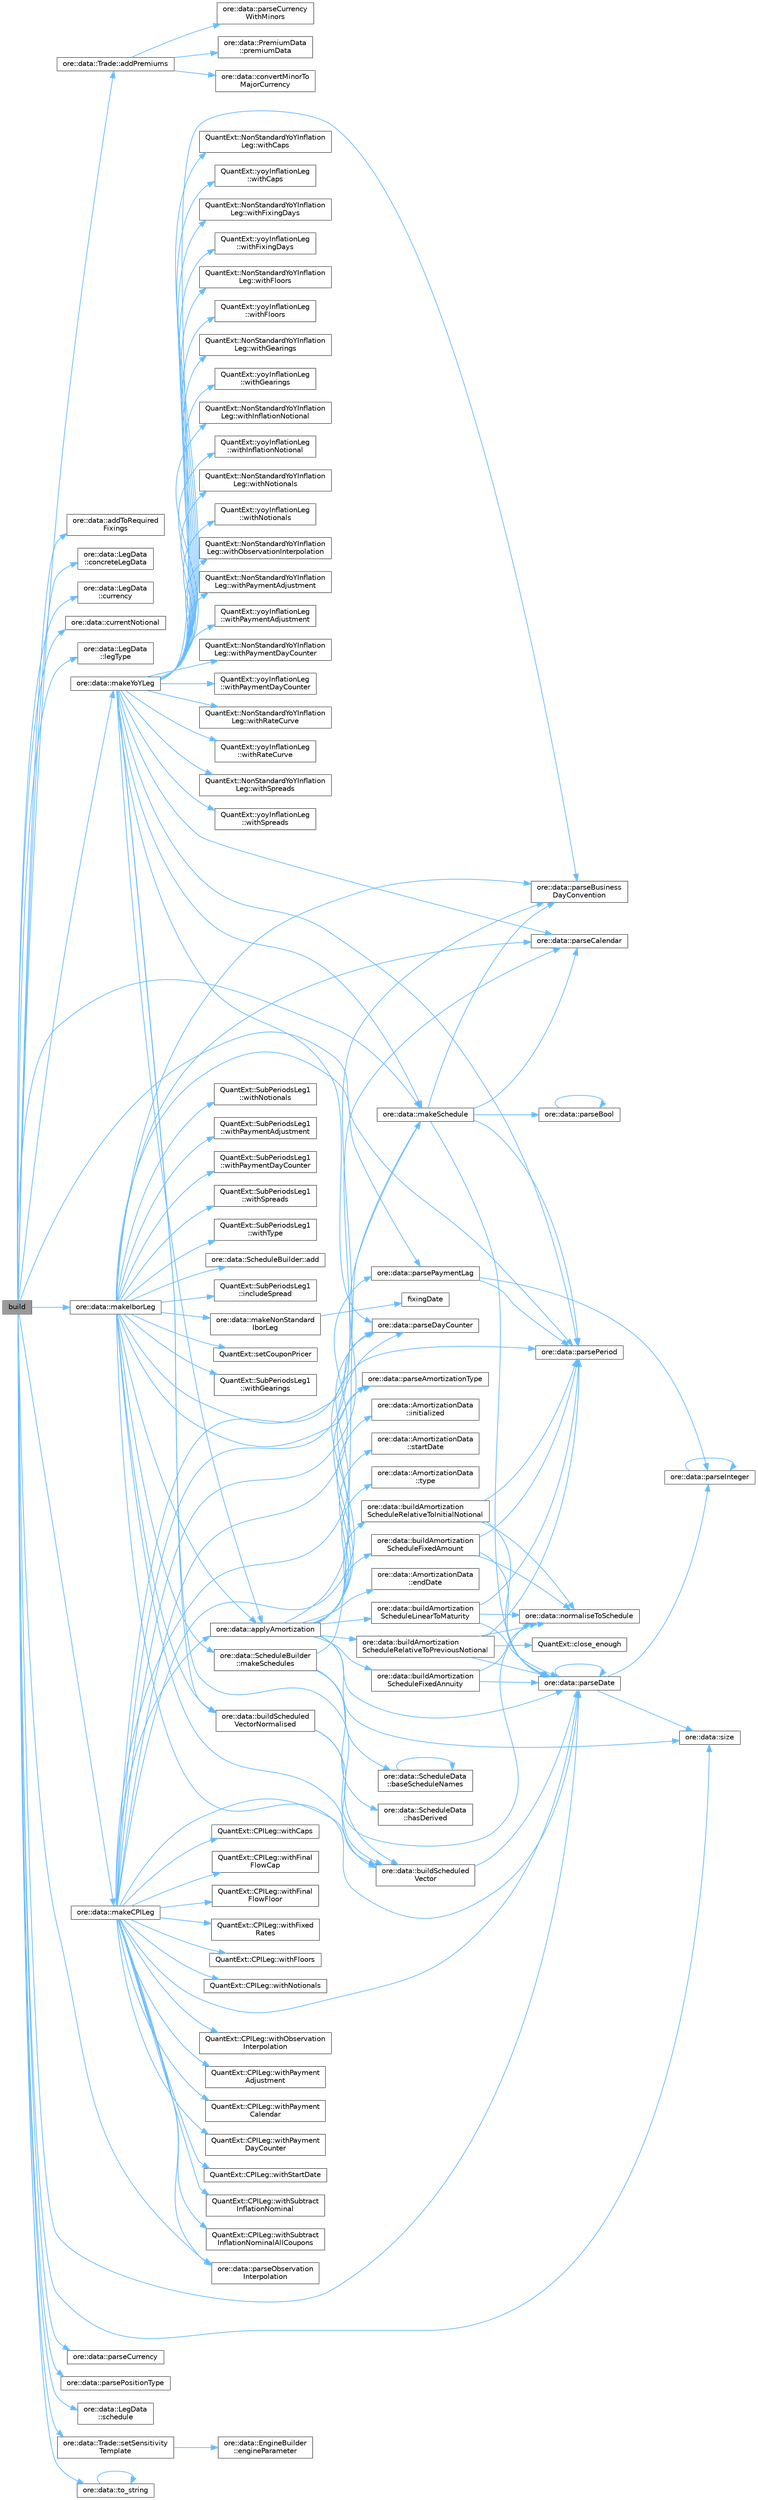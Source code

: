 digraph "build"
{
 // INTERACTIVE_SVG=YES
 // LATEX_PDF_SIZE
  bgcolor="transparent";
  edge [fontname=Helvetica,fontsize=10,labelfontname=Helvetica,labelfontsize=10];
  node [fontname=Helvetica,fontsize=10,shape=box,height=0.2,width=0.4];
  rankdir="LR";
  Node1 [label="build",height=0.2,width=0.4,color="gray40", fillcolor="grey60", style="filled", fontcolor="black",tooltip=" "];
  Node1 -> Node2 [color="steelblue1",style="solid"];
  Node2 [label="ore::data::Trade::addPremiums",height=0.2,width=0.4,color="grey40", fillcolor="white", style="filled",URL="$classore_1_1data_1_1_trade.html#a775ea85ca706b8f39e0b3c24a1262b57",tooltip=" "];
  Node2 -> Node3 [color="steelblue1",style="solid"];
  Node3 [label="ore::data::convertMinorTo\lMajorCurrency",height=0.2,width=0.4,color="grey40", fillcolor="white", style="filled",URL="$group__utilities.html#ga63a24b69574b9f0dc9f49cddbcaa242e",tooltip="Convert a value from a minor ccy to major."];
  Node2 -> Node4 [color="steelblue1",style="solid"];
  Node4 [label="ore::data::parseCurrency\lWithMinors",height=0.2,width=0.4,color="grey40", fillcolor="white", style="filled",URL="$group__utilities.html#ga5816082aca07feca7ec905758bd09392",tooltip="Convert text to QuantLib::Currency."];
  Node2 -> Node5 [color="steelblue1",style="solid"];
  Node5 [label="ore::data::PremiumData\l::premiumData",height=0.2,width=0.4,color="grey40", fillcolor="white", style="filled",URL="$classore_1_1data_1_1_premium_data.html#a123c02cf2a8c6d52ae16203dbde172fa",tooltip=" "];
  Node1 -> Node6 [color="steelblue1",style="solid"];
  Node6 [label="ore::data::addToRequired\lFixings",height=0.2,width=0.4,color="grey40", fillcolor="white", style="filled",URL="$namespaceore_1_1data.html#a7453cd5f9e91b39da1712c6207aca462",tooltip=" "];
  Node1 -> Node7 [color="steelblue1",style="solid"];
  Node7 [label="ore::data::LegData\l::concreteLegData",height=0.2,width=0.4,color="grey40", fillcolor="white", style="filled",URL="$classore_1_1data_1_1_leg_data.html#addf7fbf413fc9870bf7c88a4b3904f3c",tooltip=" "];
  Node1 -> Node8 [color="steelblue1",style="solid"];
  Node8 [label="ore::data::LegData\l::currency",height=0.2,width=0.4,color="grey40", fillcolor="white", style="filled",URL="$classore_1_1data_1_1_leg_data.html#a14dac022d83c5fa9597e6344199a41b6",tooltip=" "];
  Node1 -> Node9 [color="steelblue1",style="solid"];
  Node9 [label="ore::data::currentNotional",height=0.2,width=0.4,color="grey40", fillcolor="white", style="filled",URL="$namespaceore_1_1data.html#a43e91fce1c1cb13a28fa91d7d893109d",tooltip=" "];
  Node1 -> Node10 [color="steelblue1",style="solid"];
  Node10 [label="ore::data::LegData\l::legType",height=0.2,width=0.4,color="grey40", fillcolor="white", style="filled",URL="$classore_1_1data_1_1_leg_data.html#a81b9d9c795e1f72812f0da9b14382f4a",tooltip=" "];
  Node1 -> Node11 [color="steelblue1",style="solid"];
  Node11 [label="ore::data::makeCPILeg",height=0.2,width=0.4,color="grey40", fillcolor="white", style="filled",URL="$namespaceore_1_1data.html#a9acc77c037e133c7d0d774e134ec6001",tooltip=" "];
  Node11 -> Node12 [color="steelblue1",style="solid"];
  Node12 [label="ore::data::applyAmortization",height=0.2,width=0.4,color="grey40", fillcolor="white", style="filled",URL="$namespaceore_1_1data.html#a51a0ccd1027fb275bb214f1baaaa2986",tooltip=" "];
  Node12 -> Node13 [color="steelblue1",style="solid"];
  Node13 [label="ore::data::buildAmortization\lScheduleFixedAmount",height=0.2,width=0.4,color="grey40", fillcolor="white", style="filled",URL="$namespaceore_1_1data.html#a3f75d0993cfbe5fbe70dc1fc44f62e25",tooltip=" "];
  Node13 -> Node14 [color="steelblue1",style="solid"];
  Node14 [label="ore::data::normaliseToSchedule",height=0.2,width=0.4,color="grey40", fillcolor="white", style="filled",URL="$namespaceore_1_1data.html#a05260d9174de60219e7cd128e76819f0",tooltip=" "];
  Node13 -> Node15 [color="steelblue1",style="solid"];
  Node15 [label="ore::data::parseDate",height=0.2,width=0.4,color="grey40", fillcolor="white", style="filled",URL="$group__utilities.html#ga59b5fdda574d90facae95dec2d13040d",tooltip="Convert std::string to QuantLib::Date."];
  Node15 -> Node15 [color="steelblue1",style="solid"];
  Node15 -> Node16 [color="steelblue1",style="solid"];
  Node16 [label="ore::data::parseInteger",height=0.2,width=0.4,color="grey40", fillcolor="white", style="filled",URL="$group__utilities.html#gaecd67eda4fb5f4859bb8f6d383547721",tooltip="Convert text to QuantLib::Integer."];
  Node16 -> Node16 [color="steelblue1",style="solid"];
  Node15 -> Node17 [color="steelblue1",style="solid"];
  Node17 [label="ore::data::size",height=0.2,width=0.4,color="grey40", fillcolor="white", style="filled",URL="$namespaceore_1_1data.html#a777e216dee6069b548bb87da7152699e",tooltip=" "];
  Node13 -> Node18 [color="steelblue1",style="solid"];
  Node18 [label="ore::data::parsePeriod",height=0.2,width=0.4,color="grey40", fillcolor="white", style="filled",URL="$group__utilities.html#ga8e0623e2cb01e250e9cfec4619256208",tooltip="Convert text to QuantLib::Period."];
  Node12 -> Node19 [color="steelblue1",style="solid"];
  Node19 [label="ore::data::buildAmortization\lScheduleFixedAnnuity",height=0.2,width=0.4,color="grey40", fillcolor="white", style="filled",URL="$namespaceore_1_1data.html#a780fd2c0c5fc502dfb7c5d888ed4d691",tooltip=" "];
  Node19 -> Node14 [color="steelblue1",style="solid"];
  Node19 -> Node15 [color="steelblue1",style="solid"];
  Node12 -> Node20 [color="steelblue1",style="solid"];
  Node20 [label="ore::data::buildAmortization\lScheduleLinearToMaturity",height=0.2,width=0.4,color="grey40", fillcolor="white", style="filled",URL="$namespaceore_1_1data.html#a28ae531d5d86c7011eabb39109863f8b",tooltip=" "];
  Node20 -> Node14 [color="steelblue1",style="solid"];
  Node20 -> Node15 [color="steelblue1",style="solid"];
  Node20 -> Node18 [color="steelblue1",style="solid"];
  Node12 -> Node21 [color="steelblue1",style="solid"];
  Node21 [label="ore::data::buildAmortization\lScheduleRelativeToInitialNotional",height=0.2,width=0.4,color="grey40", fillcolor="white", style="filled",URL="$namespaceore_1_1data.html#a4263844bbd362ebdc0149606a5bfc5b2",tooltip=" "];
  Node21 -> Node14 [color="steelblue1",style="solid"];
  Node21 -> Node15 [color="steelblue1",style="solid"];
  Node21 -> Node18 [color="steelblue1",style="solid"];
  Node12 -> Node22 [color="steelblue1",style="solid"];
  Node22 [label="ore::data::buildAmortization\lScheduleRelativeToPreviousNotional",height=0.2,width=0.4,color="grey40", fillcolor="white", style="filled",URL="$namespaceore_1_1data.html#a59edcdbd4edbdf0262bfa5d3f89829f9",tooltip=" "];
  Node22 -> Node23 [color="steelblue1",style="solid"];
  Node23 [label="QuantExt::close_enough",height=0.2,width=0.4,color="grey40", fillcolor="white", style="filled",URL="C:/dev/ORE/documentation/QuantExt/doc/quantext.tag$namespace_quant_ext.html#a1cab4fb6a720eff245acb9f3a7a9e7c5",tooltip=" "];
  Node22 -> Node14 [color="steelblue1",style="solid"];
  Node22 -> Node15 [color="steelblue1",style="solid"];
  Node22 -> Node18 [color="steelblue1",style="solid"];
  Node12 -> Node24 [color="steelblue1",style="solid"];
  Node24 [label="ore::data::AmortizationData\l::endDate",height=0.2,width=0.4,color="grey40", fillcolor="white", style="filled",URL="$classore_1_1data_1_1_amortization_data.html#a3504166537d77838012952fcee44e7f1",tooltip="Amortization end date."];
  Node12 -> Node25 [color="steelblue1",style="solid"];
  Node25 [label="ore::data::AmortizationData\l::initialized",height=0.2,width=0.4,color="grey40", fillcolor="white", style="filled",URL="$classore_1_1data_1_1_amortization_data.html#afe87a180d00c685893090166d7a8dd46",tooltip=" "];
  Node12 -> Node26 [color="steelblue1",style="solid"];
  Node26 [label="ore::data::parseAmortizationType",height=0.2,width=0.4,color="grey40", fillcolor="white", style="filled",URL="$namespaceore_1_1data.html#abcf3f5cbf5b994ef81834c6dbbe9996d",tooltip=" "];
  Node12 -> Node15 [color="steelblue1",style="solid"];
  Node12 -> Node27 [color="steelblue1",style="solid"];
  Node27 [label="ore::data::parseDayCounter",height=0.2,width=0.4,color="grey40", fillcolor="white", style="filled",URL="$group__utilities.html#gaefb008d0de256c79140545d9c7549093",tooltip="Convert text to QuantLib::DayCounter."];
  Node12 -> Node17 [color="steelblue1",style="solid"];
  Node12 -> Node28 [color="steelblue1",style="solid"];
  Node28 [label="ore::data::AmortizationData\l::startDate",height=0.2,width=0.4,color="grey40", fillcolor="white", style="filled",URL="$classore_1_1data_1_1_amortization_data.html#a3c1b5eca22a456480c69c81ac5c84c70",tooltip="Amortization start date."];
  Node12 -> Node29 [color="steelblue1",style="solid"];
  Node29 [label="ore::data::AmortizationData\l::type",height=0.2,width=0.4,color="grey40", fillcolor="white", style="filled",URL="$classore_1_1data_1_1_amortization_data.html#a8c38b99dde33571036565897e2534a53",tooltip="FixedAmount, RelativeToInitialNotional, RelativeToPreviousNotional, Annuity."];
  Node11 -> Node30 [color="steelblue1",style="solid"];
  Node30 [label="ore::data::buildScheduled\lVector",height=0.2,width=0.4,color="grey40", fillcolor="white", style="filled",URL="$namespaceore_1_1data.html#a9206da3667d412d6992de0f3909beef2",tooltip=" "];
  Node30 -> Node15 [color="steelblue1",style="solid"];
  Node11 -> Node31 [color="steelblue1",style="solid"];
  Node31 [label="ore::data::makeSchedule",height=0.2,width=0.4,color="grey40", fillcolor="white", style="filled",URL="$namespaceore_1_1data.html#af158e922cf963a59228878344ca5858d",tooltip=" "];
  Node31 -> Node32 [color="steelblue1",style="solid"];
  Node32 [label="ore::data::parseBool",height=0.2,width=0.4,color="grey40", fillcolor="white", style="filled",URL="$group__utilities.html#ga94621f11193864fa1338296232dc5be9",tooltip="Convert text to bool."];
  Node32 -> Node32 [color="steelblue1",style="solid"];
  Node31 -> Node33 [color="steelblue1",style="solid"];
  Node33 [label="ore::data::parseBusiness\lDayConvention",height=0.2,width=0.4,color="grey40", fillcolor="white", style="filled",URL="$group__utilities.html#ga86adcf55f91e340ff40783964666e732",tooltip="Convert text to QuantLib::BusinessDayConvention."];
  Node31 -> Node34 [color="steelblue1",style="solid"];
  Node34 [label="ore::data::parseCalendar",height=0.2,width=0.4,color="grey40", fillcolor="white", style="filled",URL="$group__utilities.html#ga0f72d6fcccae10a674bdcd5095200f14",tooltip="Convert text to QuantLib::Calendar."];
  Node31 -> Node15 [color="steelblue1",style="solid"];
  Node31 -> Node18 [color="steelblue1",style="solid"];
  Node11 -> Node33 [color="steelblue1",style="solid"];
  Node11 -> Node34 [color="steelblue1",style="solid"];
  Node11 -> Node15 [color="steelblue1",style="solid"];
  Node11 -> Node27 [color="steelblue1",style="solid"];
  Node11 -> Node35 [color="steelblue1",style="solid"];
  Node35 [label="ore::data::parseObservation\lInterpolation",height=0.2,width=0.4,color="grey40", fillcolor="white", style="filled",URL="$group__utilities.html#ga88205ff38e6fe91e6246004d674bae1f",tooltip="Convert string to observation interpolation."];
  Node11 -> Node36 [color="steelblue1",style="solid"];
  Node36 [label="ore::data::parsePaymentLag",height=0.2,width=0.4,color="grey40", fillcolor="white", style="filled",URL="$group__utilities.html#gaaccd32117e7bb7cbec793de579976cc8",tooltip="Convert text to PaymentLag."];
  Node36 -> Node16 [color="steelblue1",style="solid"];
  Node36 -> Node18 [color="steelblue1",style="solid"];
  Node11 -> Node18 [color="steelblue1",style="solid"];
  Node11 -> Node37 [color="steelblue1",style="solid"];
  Node37 [label="QuantExt::CPILeg::withCaps",height=0.2,width=0.4,color="grey40", fillcolor="white", style="filled",URL="C:/dev/ORE/documentation/QuantExt/doc/quantext.tag$class_quant_ext_1_1_c_p_i_leg.html#a732cf2a0d9d16264251f3e5f2244821b",tooltip=" "];
  Node11 -> Node38 [color="steelblue1",style="solid"];
  Node38 [label="QuantExt::CPILeg::withFinal\lFlowCap",height=0.2,width=0.4,color="grey40", fillcolor="white", style="filled",URL="C:/dev/ORE/documentation/QuantExt/doc/quantext.tag$class_quant_ext_1_1_c_p_i_leg.html#a214e4ac79a9fcfbf49caa05c0350a732",tooltip=" "];
  Node11 -> Node39 [color="steelblue1",style="solid"];
  Node39 [label="QuantExt::CPILeg::withFinal\lFlowFloor",height=0.2,width=0.4,color="grey40", fillcolor="white", style="filled",URL="C:/dev/ORE/documentation/QuantExt/doc/quantext.tag$class_quant_ext_1_1_c_p_i_leg.html#a66a97f55a8860c7151f5b1137abdfa6d",tooltip=" "];
  Node11 -> Node40 [color="steelblue1",style="solid"];
  Node40 [label="QuantExt::CPILeg::withFixed\lRates",height=0.2,width=0.4,color="grey40", fillcolor="white", style="filled",URL="C:/dev/ORE/documentation/QuantExt/doc/quantext.tag$class_quant_ext_1_1_c_p_i_leg.html#a5cd9bfd8425f90f4fb58adb5c48545e3",tooltip=" "];
  Node11 -> Node41 [color="steelblue1",style="solid"];
  Node41 [label="QuantExt::CPILeg::withFloors",height=0.2,width=0.4,color="grey40", fillcolor="white", style="filled",URL="C:/dev/ORE/documentation/QuantExt/doc/quantext.tag$class_quant_ext_1_1_c_p_i_leg.html#aa3076fbae3496563faae13f43ec583ec",tooltip=" "];
  Node11 -> Node42 [color="steelblue1",style="solid"];
  Node42 [label="QuantExt::CPILeg::withNotionals",height=0.2,width=0.4,color="grey40", fillcolor="white", style="filled",URL="C:/dev/ORE/documentation/QuantExt/doc/quantext.tag$class_quant_ext_1_1_c_p_i_leg.html#a0507c46361d7d5c8f983e47f4d36f476",tooltip=" "];
  Node11 -> Node43 [color="steelblue1",style="solid"];
  Node43 [label="QuantExt::CPILeg::withObservation\lInterpolation",height=0.2,width=0.4,color="grey40", fillcolor="white", style="filled",URL="C:/dev/ORE/documentation/QuantExt/doc/quantext.tag$class_quant_ext_1_1_c_p_i_leg.html#af76fc29933663e5e036b069d83cd7ae4",tooltip=" "];
  Node11 -> Node44 [color="steelblue1",style="solid"];
  Node44 [label="QuantExt::CPILeg::withPayment\lAdjustment",height=0.2,width=0.4,color="grey40", fillcolor="white", style="filled",URL="C:/dev/ORE/documentation/QuantExt/doc/quantext.tag$class_quant_ext_1_1_c_p_i_leg.html#a126fda36b39cf9404d7a3436fb2f22d7",tooltip=" "];
  Node11 -> Node45 [color="steelblue1",style="solid"];
  Node45 [label="QuantExt::CPILeg::withPayment\lCalendar",height=0.2,width=0.4,color="grey40", fillcolor="white", style="filled",URL="C:/dev/ORE/documentation/QuantExt/doc/quantext.tag$class_quant_ext_1_1_c_p_i_leg.html#a9def2783e2936de77bf336de580e890b",tooltip=" "];
  Node11 -> Node46 [color="steelblue1",style="solid"];
  Node46 [label="QuantExt::CPILeg::withPayment\lDayCounter",height=0.2,width=0.4,color="grey40", fillcolor="white", style="filled",URL="C:/dev/ORE/documentation/QuantExt/doc/quantext.tag$class_quant_ext_1_1_c_p_i_leg.html#a8cfbd4b0aea1a6f33ec8e4c850f75ed2",tooltip=" "];
  Node11 -> Node47 [color="steelblue1",style="solid"];
  Node47 [label="QuantExt::CPILeg::withStartDate",height=0.2,width=0.4,color="grey40", fillcolor="white", style="filled",URL="C:/dev/ORE/documentation/QuantExt/doc/quantext.tag$class_quant_ext_1_1_c_p_i_leg.html#a9b3ee7663eb470b70df38106264202cd",tooltip=" "];
  Node11 -> Node48 [color="steelblue1",style="solid"];
  Node48 [label="QuantExt::CPILeg::withSubtract\lInflationNominal",height=0.2,width=0.4,color="grey40", fillcolor="white", style="filled",URL="C:/dev/ORE/documentation/QuantExt/doc/quantext.tag$class_quant_ext_1_1_c_p_i_leg.html#a23bf61ee820164bb1a5af40b9c7e795a",tooltip=" "];
  Node11 -> Node49 [color="steelblue1",style="solid"];
  Node49 [label="QuantExt::CPILeg::withSubtract\lInflationNominalAllCoupons",height=0.2,width=0.4,color="grey40", fillcolor="white", style="filled",URL="C:/dev/ORE/documentation/QuantExt/doc/quantext.tag$class_quant_ext_1_1_c_p_i_leg.html#ac8be074eddfa3cc7e72646cab5c6ba7c",tooltip=" "];
  Node1 -> Node50 [color="steelblue1",style="solid"];
  Node50 [label="ore::data::makeIborLeg",height=0.2,width=0.4,color="grey40", fillcolor="white", style="filled",URL="$namespaceore_1_1data.html#adbd7eae430426f8577221f6dcc7797bc",tooltip=" "];
  Node50 -> Node51 [color="steelblue1",style="solid"];
  Node51 [label="ore::data::ScheduleBuilder::add",height=0.2,width=0.4,color="grey40", fillcolor="white", style="filled",URL="$classore_1_1data_1_1_schedule_builder.html#aeaee1beb3db0e1183e158952f9977095",tooltip=" "];
  Node50 -> Node12 [color="steelblue1",style="solid"];
  Node50 -> Node30 [color="steelblue1",style="solid"];
  Node50 -> Node52 [color="steelblue1",style="solid"];
  Node52 [label="ore::data::buildScheduled\lVectorNormalised",height=0.2,width=0.4,color="grey40", fillcolor="white", style="filled",URL="$namespaceore_1_1data.html#a0ac332ac8261c00686a95df64cf16560",tooltip=" "];
  Node52 -> Node30 [color="steelblue1",style="solid"];
  Node52 -> Node14 [color="steelblue1",style="solid"];
  Node50 -> Node53 [color="steelblue1",style="solid"];
  Node53 [label="QuantExt::SubPeriodsLeg1\l::includeSpread",height=0.2,width=0.4,color="grey40", fillcolor="white", style="filled",URL="C:/dev/ORE/documentation/QuantExt/doc/quantext.tag$class_quant_ext_1_1_sub_periods_leg1.html#aaf3b04a398b1ac4499f9bd53116c98a1",tooltip=" "];
  Node50 -> Node54 [color="steelblue1",style="solid"];
  Node54 [label="ore::data::makeNonStandard\lIborLeg",height=0.2,width=0.4,color="grey40", fillcolor="white", style="filled",URL="$namespaceore_1_1data.html#ae73bcd0244722d9ceda7b425b745bca0",tooltip=" "];
  Node54 -> Node55 [color="steelblue1",style="solid"];
  Node55 [label="fixingDate",height=0.2,width=0.4,color="grey40", fillcolor="white", style="filled",URL="C:/dev/ORE/documentation/QuantExt/doc/quantext.tag$namespace_quant_ext_1_1_zero_inflation.html#a57de786c1c8988b6da9d354282b4b370",tooltip=" "];
  Node50 -> Node56 [color="steelblue1",style="solid"];
  Node56 [label="ore::data::ScheduleBuilder\l::makeSchedules",height=0.2,width=0.4,color="grey40", fillcolor="white", style="filled",URL="$classore_1_1data_1_1_schedule_builder.html#a93272a61a9ab90fc8dcc6c6fc18bde6a",tooltip=" "];
  Node56 -> Node57 [color="steelblue1",style="solid"];
  Node57 [label="ore::data::ScheduleData\l::baseScheduleNames",height=0.2,width=0.4,color="grey40", fillcolor="white", style="filled",URL="$classore_1_1data_1_1_schedule_data.html#a43687ea8ff44a36d938e5198173794db",tooltip=" "];
  Node57 -> Node57 [color="steelblue1",style="solid"];
  Node56 -> Node58 [color="steelblue1",style="solid"];
  Node58 [label="ore::data::ScheduleData\l::hasDerived",height=0.2,width=0.4,color="grey40", fillcolor="white", style="filled",URL="$classore_1_1data_1_1_schedule_data.html#ac051c2fffd2509ec6ce74c5b70febced",tooltip=" "];
  Node56 -> Node31 [color="steelblue1",style="solid"];
  Node50 -> Node26 [color="steelblue1",style="solid"];
  Node50 -> Node33 [color="steelblue1",style="solid"];
  Node50 -> Node34 [color="steelblue1",style="solid"];
  Node50 -> Node15 [color="steelblue1",style="solid"];
  Node50 -> Node27 [color="steelblue1",style="solid"];
  Node50 -> Node36 [color="steelblue1",style="solid"];
  Node50 -> Node59 [color="steelblue1",style="solid"];
  Node59 [label="QuantExt::setCouponPricer",height=0.2,width=0.4,color="grey40", fillcolor="white", style="filled",URL="C:/dev/ORE/documentation/QuantExt/doc/quantext.tag$group__cashflows.html#ga406099bc916e0a59da0c4e061c7faf50",tooltip=" "];
  Node50 -> Node60 [color="steelblue1",style="solid"];
  Node60 [label="QuantExt::SubPeriodsLeg1\l::withGearings",height=0.2,width=0.4,color="grey40", fillcolor="white", style="filled",URL="C:/dev/ORE/documentation/QuantExt/doc/quantext.tag$class_quant_ext_1_1_sub_periods_leg1.html#ab1e8a7b19925c2cab231235f3f98ff9e",tooltip=" "];
  Node50 -> Node61 [color="steelblue1",style="solid"];
  Node61 [label="QuantExt::SubPeriodsLeg1\l::withNotionals",height=0.2,width=0.4,color="grey40", fillcolor="white", style="filled",URL="C:/dev/ORE/documentation/QuantExt/doc/quantext.tag$class_quant_ext_1_1_sub_periods_leg1.html#af08ee771df0a5763f565e81b614ca53a",tooltip=" "];
  Node50 -> Node62 [color="steelblue1",style="solid"];
  Node62 [label="QuantExt::SubPeriodsLeg1\l::withPaymentAdjustment",height=0.2,width=0.4,color="grey40", fillcolor="white", style="filled",URL="C:/dev/ORE/documentation/QuantExt/doc/quantext.tag$class_quant_ext_1_1_sub_periods_leg1.html#af60fd78583cc6d77ff101028fd98b589",tooltip=" "];
  Node50 -> Node63 [color="steelblue1",style="solid"];
  Node63 [label="QuantExt::SubPeriodsLeg1\l::withPaymentDayCounter",height=0.2,width=0.4,color="grey40", fillcolor="white", style="filled",URL="C:/dev/ORE/documentation/QuantExt/doc/quantext.tag$class_quant_ext_1_1_sub_periods_leg1.html#a3094f3c675e8bab1eb3e57cfe2cc13ee",tooltip=" "];
  Node50 -> Node64 [color="steelblue1",style="solid"];
  Node64 [label="QuantExt::SubPeriodsLeg1\l::withSpreads",height=0.2,width=0.4,color="grey40", fillcolor="white", style="filled",URL="C:/dev/ORE/documentation/QuantExt/doc/quantext.tag$class_quant_ext_1_1_sub_periods_leg1.html#a63f5536d015ba5daeedea7b2eb28c400",tooltip=" "];
  Node50 -> Node65 [color="steelblue1",style="solid"];
  Node65 [label="QuantExt::SubPeriodsLeg1\l::withType",height=0.2,width=0.4,color="grey40", fillcolor="white", style="filled",URL="C:/dev/ORE/documentation/QuantExt/doc/quantext.tag$class_quant_ext_1_1_sub_periods_leg1.html#a45b3131e71bc8e55aa234bec332f3367",tooltip=" "];
  Node1 -> Node31 [color="steelblue1",style="solid"];
  Node1 -> Node66 [color="steelblue1",style="solid"];
  Node66 [label="ore::data::makeYoYLeg",height=0.2,width=0.4,color="grey40", fillcolor="white", style="filled",URL="$namespaceore_1_1data.html#a8462b30364051b2fd421b4a67709cf8d",tooltip=" "];
  Node66 -> Node12 [color="steelblue1",style="solid"];
  Node66 -> Node30 [color="steelblue1",style="solid"];
  Node66 -> Node52 [color="steelblue1",style="solid"];
  Node66 -> Node31 [color="steelblue1",style="solid"];
  Node66 -> Node33 [color="steelblue1",style="solid"];
  Node66 -> Node34 [color="steelblue1",style="solid"];
  Node66 -> Node27 [color="steelblue1",style="solid"];
  Node66 -> Node18 [color="steelblue1",style="solid"];
  Node66 -> Node67 [color="steelblue1",style="solid"];
  Node67 [label="QuantExt::NonStandardYoYInflation\lLeg::withCaps",height=0.2,width=0.4,color="grey40", fillcolor="white", style="filled",URL="C:/dev/ORE/documentation/QuantExt/doc/quantext.tag$class_quant_ext_1_1_non_standard_yo_y_inflation_leg.html#ae255a9419b18a2393ef69e3615f1c777",tooltip=" "];
  Node66 -> Node68 [color="steelblue1",style="solid"];
  Node68 [label="QuantExt::yoyInflationLeg\l::withCaps",height=0.2,width=0.4,color="grey40", fillcolor="white", style="filled",URL="C:/dev/ORE/documentation/QuantExt/doc/quantext.tag$class_quant_ext_1_1yoy_inflation_leg.html#ab77110833aac7d888d130e8fc6038881",tooltip=" "];
  Node66 -> Node69 [color="steelblue1",style="solid"];
  Node69 [label="QuantExt::NonStandardYoYInflation\lLeg::withFixingDays",height=0.2,width=0.4,color="grey40", fillcolor="white", style="filled",URL="C:/dev/ORE/documentation/QuantExt/doc/quantext.tag$class_quant_ext_1_1_non_standard_yo_y_inflation_leg.html#a3e185f9f3c78bec03d2bbabb03ea10d9",tooltip=" "];
  Node66 -> Node70 [color="steelblue1",style="solid"];
  Node70 [label="QuantExt::yoyInflationLeg\l::withFixingDays",height=0.2,width=0.4,color="grey40", fillcolor="white", style="filled",URL="C:/dev/ORE/documentation/QuantExt/doc/quantext.tag$class_quant_ext_1_1yoy_inflation_leg.html#af3032ebf81fa361419bdf37d9e24bc74",tooltip=" "];
  Node66 -> Node71 [color="steelblue1",style="solid"];
  Node71 [label="QuantExt::NonStandardYoYInflation\lLeg::withFloors",height=0.2,width=0.4,color="grey40", fillcolor="white", style="filled",URL="C:/dev/ORE/documentation/QuantExt/doc/quantext.tag$class_quant_ext_1_1_non_standard_yo_y_inflation_leg.html#a37b5696f274488f811dd5451e904fade",tooltip=" "];
  Node66 -> Node72 [color="steelblue1",style="solid"];
  Node72 [label="QuantExt::yoyInflationLeg\l::withFloors",height=0.2,width=0.4,color="grey40", fillcolor="white", style="filled",URL="C:/dev/ORE/documentation/QuantExt/doc/quantext.tag$class_quant_ext_1_1yoy_inflation_leg.html#a270544a8dba1c0a0e15e0b7bb501bbf0",tooltip=" "];
  Node66 -> Node73 [color="steelblue1",style="solid"];
  Node73 [label="QuantExt::NonStandardYoYInflation\lLeg::withGearings",height=0.2,width=0.4,color="grey40", fillcolor="white", style="filled",URL="C:/dev/ORE/documentation/QuantExt/doc/quantext.tag$class_quant_ext_1_1_non_standard_yo_y_inflation_leg.html#a76384a05829ff5d5db8bfb978eb07868",tooltip=" "];
  Node66 -> Node74 [color="steelblue1",style="solid"];
  Node74 [label="QuantExt::yoyInflationLeg\l::withGearings",height=0.2,width=0.4,color="grey40", fillcolor="white", style="filled",URL="C:/dev/ORE/documentation/QuantExt/doc/quantext.tag$class_quant_ext_1_1yoy_inflation_leg.html#a3fa0b271b9f9ef0ef01e4b840f07334a",tooltip=" "];
  Node66 -> Node75 [color="steelblue1",style="solid"];
  Node75 [label="QuantExt::NonStandardYoYInflation\lLeg::withInflationNotional",height=0.2,width=0.4,color="grey40", fillcolor="white", style="filled",URL="C:/dev/ORE/documentation/QuantExt/doc/quantext.tag$class_quant_ext_1_1_non_standard_yo_y_inflation_leg.html#aedcc70f5a1da03651a4a35e2172ae585",tooltip=" "];
  Node66 -> Node76 [color="steelblue1",style="solid"];
  Node76 [label="QuantExt::yoyInflationLeg\l::withInflationNotional",height=0.2,width=0.4,color="grey40", fillcolor="white", style="filled",URL="C:/dev/ORE/documentation/QuantExt/doc/quantext.tag$class_quant_ext_1_1yoy_inflation_leg.html#aca1a683e71b41c8e9e92a458b1cd18e0",tooltip=" "];
  Node66 -> Node77 [color="steelblue1",style="solid"];
  Node77 [label="QuantExt::NonStandardYoYInflation\lLeg::withNotionals",height=0.2,width=0.4,color="grey40", fillcolor="white", style="filled",URL="C:/dev/ORE/documentation/QuantExt/doc/quantext.tag$class_quant_ext_1_1_non_standard_yo_y_inflation_leg.html#a82611985b73c8d4c99f32517d81011c2",tooltip=" "];
  Node66 -> Node78 [color="steelblue1",style="solid"];
  Node78 [label="QuantExt::yoyInflationLeg\l::withNotionals",height=0.2,width=0.4,color="grey40", fillcolor="white", style="filled",URL="C:/dev/ORE/documentation/QuantExt/doc/quantext.tag$class_quant_ext_1_1yoy_inflation_leg.html#a31afff2ccfbd52b6333575ee40c23504",tooltip=" "];
  Node66 -> Node79 [color="steelblue1",style="solid"];
  Node79 [label="QuantExt::NonStandardYoYInflation\lLeg::withObservationInterpolation",height=0.2,width=0.4,color="grey40", fillcolor="white", style="filled",URL="C:/dev/ORE/documentation/QuantExt/doc/quantext.tag$class_quant_ext_1_1_non_standard_yo_y_inflation_leg.html#ac732c68ebe1cd514b0b17b07342d2bce",tooltip=" "];
  Node66 -> Node80 [color="steelblue1",style="solid"];
  Node80 [label="QuantExt::NonStandardYoYInflation\lLeg::withPaymentAdjustment",height=0.2,width=0.4,color="grey40", fillcolor="white", style="filled",URL="C:/dev/ORE/documentation/QuantExt/doc/quantext.tag$class_quant_ext_1_1_non_standard_yo_y_inflation_leg.html#a32a5c0b45dbad673dd84330e07581f00",tooltip=" "];
  Node66 -> Node81 [color="steelblue1",style="solid"];
  Node81 [label="QuantExt::yoyInflationLeg\l::withPaymentAdjustment",height=0.2,width=0.4,color="grey40", fillcolor="white", style="filled",URL="C:/dev/ORE/documentation/QuantExt/doc/quantext.tag$class_quant_ext_1_1yoy_inflation_leg.html#a2a7bfe6996c7e5edb890e0877a52be46",tooltip=" "];
  Node66 -> Node82 [color="steelblue1",style="solid"];
  Node82 [label="QuantExt::NonStandardYoYInflation\lLeg::withPaymentDayCounter",height=0.2,width=0.4,color="grey40", fillcolor="white", style="filled",URL="C:/dev/ORE/documentation/QuantExt/doc/quantext.tag$class_quant_ext_1_1_non_standard_yo_y_inflation_leg.html#a607d22bb7ce688cd2b8320599c51d85d",tooltip=" "];
  Node66 -> Node83 [color="steelblue1",style="solid"];
  Node83 [label="QuantExt::yoyInflationLeg\l::withPaymentDayCounter",height=0.2,width=0.4,color="grey40", fillcolor="white", style="filled",URL="C:/dev/ORE/documentation/QuantExt/doc/quantext.tag$class_quant_ext_1_1yoy_inflation_leg.html#a7bd51a0a7da6c232fa3bcc70045d501d",tooltip=" "];
  Node66 -> Node84 [color="steelblue1",style="solid"];
  Node84 [label="QuantExt::NonStandardYoYInflation\lLeg::withRateCurve",height=0.2,width=0.4,color="grey40", fillcolor="white", style="filled",URL="C:/dev/ORE/documentation/QuantExt/doc/quantext.tag$class_quant_ext_1_1_non_standard_yo_y_inflation_leg.html#a3e33e73534c65c499e81c2b7af5cc79d",tooltip=" "];
  Node66 -> Node85 [color="steelblue1",style="solid"];
  Node85 [label="QuantExt::yoyInflationLeg\l::withRateCurve",height=0.2,width=0.4,color="grey40", fillcolor="white", style="filled",URL="C:/dev/ORE/documentation/QuantExt/doc/quantext.tag$class_quant_ext_1_1yoy_inflation_leg.html#a0617466d18a23a375cc3d45ec9102b33",tooltip=" "];
  Node66 -> Node86 [color="steelblue1",style="solid"];
  Node86 [label="QuantExt::NonStandardYoYInflation\lLeg::withSpreads",height=0.2,width=0.4,color="grey40", fillcolor="white", style="filled",URL="C:/dev/ORE/documentation/QuantExt/doc/quantext.tag$class_quant_ext_1_1_non_standard_yo_y_inflation_leg.html#a534abbfa495a9cfc8732e001793addd0",tooltip=" "];
  Node66 -> Node87 [color="steelblue1",style="solid"];
  Node87 [label="QuantExt::yoyInflationLeg\l::withSpreads",height=0.2,width=0.4,color="grey40", fillcolor="white", style="filled",URL="C:/dev/ORE/documentation/QuantExt/doc/quantext.tag$class_quant_ext_1_1yoy_inflation_leg.html#a116da5b05a9aee4668b9c8f830cf7c94",tooltip=" "];
  Node1 -> Node88 [color="steelblue1",style="solid"];
  Node88 [label="ore::data::parseCurrency",height=0.2,width=0.4,color="grey40", fillcolor="white", style="filled",URL="$group__utilities.html#ga6e9e781a58e78200301c76161589fc7b",tooltip="Convert text to QuantLib::Currency."];
  Node1 -> Node15 [color="steelblue1",style="solid"];
  Node1 -> Node35 [color="steelblue1",style="solid"];
  Node1 -> Node18 [color="steelblue1",style="solid"];
  Node1 -> Node89 [color="steelblue1",style="solid"];
  Node89 [label="ore::data::parsePositionType",height=0.2,width=0.4,color="grey40", fillcolor="white", style="filled",URL="$group__utilities.html#ga71937c757a73b33221be6ce6a8046839",tooltip="Convert text to QuantLib::Position::Type."];
  Node1 -> Node90 [color="steelblue1",style="solid"];
  Node90 [label="ore::data::LegData\l::schedule",height=0.2,width=0.4,color="grey40", fillcolor="white", style="filled",URL="$classore_1_1data_1_1_leg_data.html#a24c383ad799dfb748a065154bbd2f352",tooltip=" "];
  Node1 -> Node91 [color="steelblue1",style="solid"];
  Node91 [label="ore::data::Trade::setSensitivity\lTemplate",height=0.2,width=0.4,color="grey40", fillcolor="white", style="filled",URL="$classore_1_1data_1_1_trade.html#a788e0abfac5089ac015b7d71dbda25e3",tooltip=" "];
  Node91 -> Node92 [color="steelblue1",style="solid"];
  Node92 [label="ore::data::EngineBuilder\l::engineParameter",height=0.2,width=0.4,color="grey40", fillcolor="white", style="filled",URL="$classore_1_1data_1_1_engine_builder.html#a9d7654707f3b935dcf6a7b19df70c085",tooltip=" "];
  Node1 -> Node17 [color="steelblue1",style="solid"];
  Node1 -> Node93 [color="steelblue1",style="solid"];
  Node93 [label="ore::data::to_string",height=0.2,width=0.4,color="grey40", fillcolor="white", style="filled",URL="$namespaceore_1_1data.html#a86651dfeb5c18ee891f7a4734d8cf455",tooltip=" "];
  Node93 -> Node93 [color="steelblue1",style="solid"];
}
